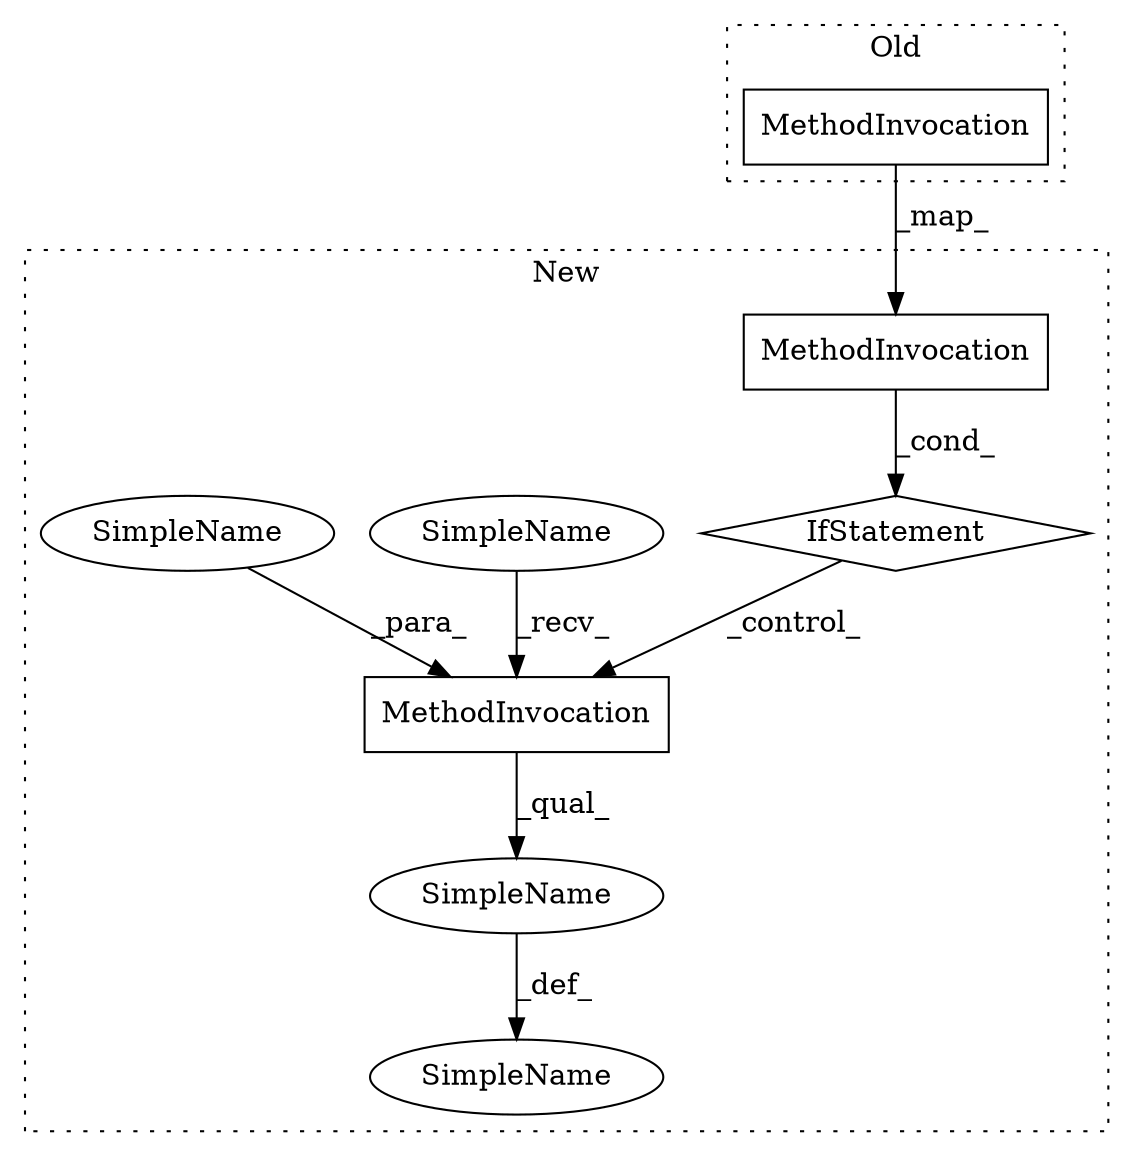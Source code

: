 digraph G {
subgraph cluster0 {
4 [label="MethodInvocation" a="32" s="16589" l="22" shape="box"];
label = "Old";
style="dotted";
}
subgraph cluster1 {
1 [label="IfStatement" a="25" s="16642,16677" l="4,14" shape="diamond"];
2 [label="MethodInvocation" a="32" s="16742,16755" l="5,1" shape="box"];
3 [label="MethodInvocation" a="32" s="16655" l="22" shape="box"];
5 [label="SimpleName" a="42" s="16726" l="15" shape="ellipse"];
6 [label="SimpleName" a="42" s="16747" l="8" shape="ellipse"];
7 [label="SimpleName" a="42" s="17082" l="8" shape="ellipse"];
8 [label="SimpleName" a="42" s="17093" l="22" shape="ellipse"];
label = "New";
style="dotted";
}
1 -> 2 [label="_control_"];
2 -> 8 [label="_qual_"];
3 -> 1 [label="_cond_"];
4 -> 3 [label="_map_"];
5 -> 2 [label="_recv_"];
6 -> 2 [label="_para_"];
8 -> 7 [label="_def_"];
}